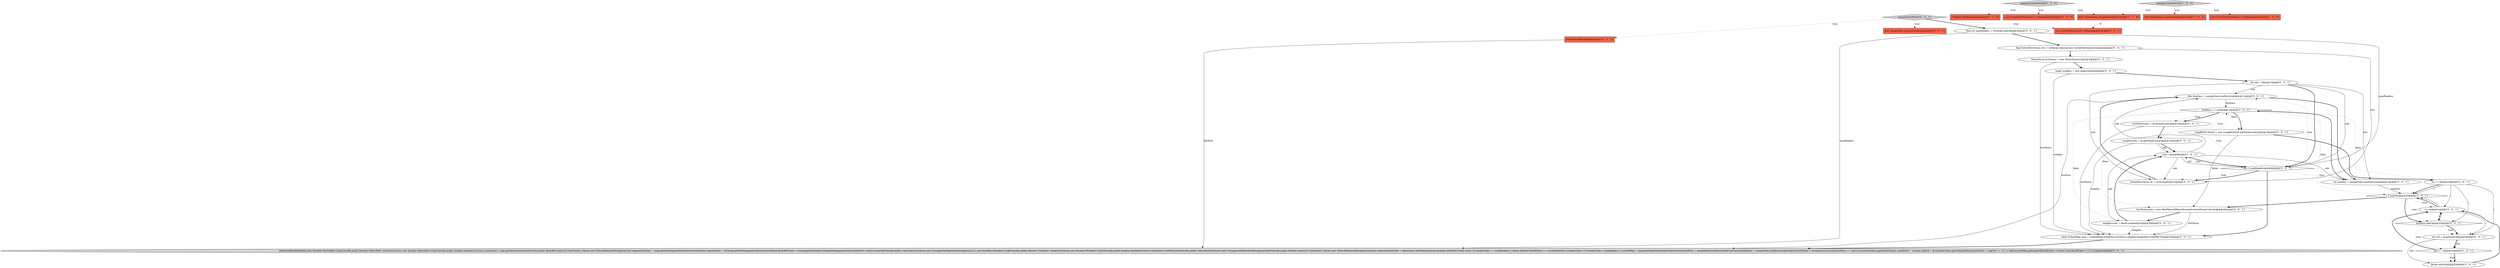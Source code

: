 digraph {
31 [style = filled, label = "final OrdinalMap map = OrdinalMap.build(this,liveTerms,weights,PackedInts.COMPACT)@@@33@@@['0', '0', '1']", fillcolor = white, shape = ellipse image = "AAA0AAABBB3BBB"];
28 [style = filled, label = "SortedDocValues dv = dvs(sub(@@@10@@@['0', '0', '1']", fillcolor = white, shape = ellipse image = "AAA0AAABBB3BBB"];
9 [style = filled, label = "TermsEnum liveTerms = new TermsEnum((((@@@5@@@['0', '0', '1']", fillcolor = white, shape = ellipse image = "AAA0AAABBB3BBB"];
5 [style = filled, label = "mergeSortedSetField['0', '1', '0']", fillcolor = lightgray, shape = diamond image = "AAA0AAABBB2BBB"];
33 [style = filled, label = "int ord = dv.getOrd(i)@@@23@@@['0', '0', '1']", fillcolor = white, shape = ellipse image = "AAA0AAABBB3BBB"];
11 [style = filled, label = "weights(sub( = dv.getValueCount()@@@15@@@['0', '0', '1']", fillcolor = white, shape = ellipse image = "AAA0AAABBB3BBB"];
15 [style = filled, label = "i++@@@21@@@['0', '0', '1']", fillcolor = white, shape = ellipse image = "AAA0AAABBB3BBB"];
1 [style = filled, label = "final MergeState mergeState@@@2@@@['1', '0', '0']", fillcolor = tomato, shape = box image = "AAA0AAABBB1BBB"];
27 [style = filled, label = "liveDocs == null@@@13@@@['0', '0', '1']", fillcolor = white, shape = diamond image = "AAA0AAABBB3BBB"];
29 [style = filled, label = "liveTerms(sub( = new BitsFilteredTermsEnum(dv.termsEnum(),bitset)@@@29@@@['0', '0', '1']", fillcolor = white, shape = ellipse image = "AAA0AAABBB3BBB"];
34 [style = filled, label = "final SortedDocValues dvs = toMerge.toArray(new SortedDocValues(((()@@@4@@@['0', '0', '1']", fillcolor = white, shape = ellipse image = "AAA0AAABBB3BBB"];
17 [style = filled, label = "mergeSortedField['0', '0', '1']", fillcolor = lightgray, shape = diamond image = "AAA0AAABBB3BBB"];
0 [style = filled, label = "List<SortedSetDocValues> toMerge@@@2@@@['1', '0', '0']", fillcolor = tomato, shape = box image = "AAA0AAABBB1BBB"];
30 [style = filled, label = "ord >= 0@@@24@@@['0', '0', '1']", fillcolor = white, shape = diamond image = "AAA0AAABBB3BBB"];
32 [style = filled, label = "long(( weights = new long((((@@@6@@@['0', '0', '1']", fillcolor = white, shape = ellipse image = "AAA0AAABBB3BBB"];
4 [style = filled, label = "List<SortedSetDocValues> toMerge@@@2@@@['0', '1', '0']", fillcolor = tomato, shape = box image = "AAA0AAABBB2BBB"];
6 [style = filled, label = "FieldInfo fieldInfo@@@2@@@['0', '1', '0']", fillcolor = tomato, shape = box image = "AAA0AAABBB2BBB"];
2 [style = filled, label = "final MergeState mergeState@@@2@@@['1', '1', '0']", fillcolor = tomato, shape = box image = "AAA0AAABBB1BBB"];
23 [style = filled, label = "Bits liveDocs = mergeState.liveDocs(sub(@@@11@@@['0', '0', '1']", fillcolor = white, shape = ellipse image = "AAA0AAABBB3BBB"];
22 [style = filled, label = "FieldInfo fieldInfo@@@2@@@['0', '0', '1']", fillcolor = tomato, shape = box image = "AAA0AAABBB3BBB"];
8 [style = filled, label = "LongBitSet bitset = new LongBitSet(dv.getValueCount())@@@18@@@['0', '0', '1']", fillcolor = white, shape = ellipse image = "AAA0AAABBB3BBB"];
24 [style = filled, label = "int i = 0@@@19@@@['0', '0', '1']", fillcolor = white, shape = ellipse image = "AAA0AAABBB3BBB"];
7 [style = filled, label = "int sub = 0@@@7@@@['0', '0', '1']", fillcolor = white, shape = ellipse image = "AAA0AAABBB3BBB"];
21 [style = filled, label = "i < maxDoc@@@20@@@['0', '0', '1']", fillcolor = white, shape = diamond image = "AAA0AAABBB3BBB"];
25 [style = filled, label = "final MergeState mergeState@@@2@@@['0', '0', '1']", fillcolor = tomato, shape = box image = "AAA0AAABBB3BBB"];
14 [style = filled, label = "sub++@@@9@@@['0', '0', '1']", fillcolor = white, shape = ellipse image = "AAA0AAABBB3BBB"];
3 [style = filled, label = "mergeSortedSetField['1', '0', '0']", fillcolor = lightgray, shape = diamond image = "AAA0AAABBB1BBB"];
35 [style = filled, label = "int maxDoc = mergeState.maxDocs(sub(@@@12@@@['0', '0', '1']", fillcolor = white, shape = ellipse image = "AAA0AAABBB3BBB"];
13 [style = filled, label = "addSortedField(fieldInfo,new Iterable<BytesRef>(){@Override public Iterator<BytesRef> iterator(){return new Iterator<BytesRef>(){@Override public boolean hasNext(){return currentOrd < map.getValueCount()}@Override public BytesRef next(){if (!hasNext()) {throw new NoSuchElementException()}int segmentNumber = map.getFirstSegmentNumber(currentOrd)int segmentOrd = (int)map.getFirstSegmentOrd(currentOrd)final BytesRef term = dvs(segmentNumber(.lookupOrd(segmentOrd)currentOrd++return term}@Override public void remove(){throw new UnsupportedOperationException()}}}},new Iterable<Number>(){@Override public Iterator<Number> iterator(){return new Iterator<Number>(){@Override public boolean hasNext(){return nextIsSet || setNext()}@Override public void remove(){throw new UnsupportedOperationException()}@Override public Number next(){if (!hasNext()) {throw new NoSuchElementException()}assert nextIsSetnextIsSet = falsereturn nextValue}private boolean setNext(){while (true) {if (readerUpto == numReaders) {return false}if (docIDUpto == currentMaxDoc) {readerUpto++if (readerUpto < numReaders) {currentMap = map.getGlobalOrds(readerUpto)currentLiveDocs = mergeState.liveDocs(readerUpto(currentMaxDoc = mergeState.maxDocs(readerUpto(}docIDUpto = 0continue}if (currentLiveDocs == null || currentLiveDocs.get(docIDUpto)) {nextIsSet = trueint segOrd = dvs(readerUpto(.getOrd(docIDUpto)nextValue = segOrd == -1? -1: (int)currentMap.get(segOrd)docIDUpto++return true}docIDUpto++}}}}})@@@34@@@['0', '0', '1']", fillcolor = lightgray, shape = ellipse image = "AAA0AAABBB3BBB"];
16 [style = filled, label = "liveDocs.get(i)@@@22@@@['0', '0', '1']", fillcolor = white, shape = diamond image = "AAA0AAABBB3BBB"];
12 [style = filled, label = "liveTerms(sub( = dv.termsEnum()@@@14@@@['0', '0', '1']", fillcolor = white, shape = ellipse image = "AAA0AAABBB3BBB"];
18 [style = filled, label = "bitset.set(ord)@@@25@@@['0', '0', '1']", fillcolor = white, shape = ellipse image = "AAA0AAABBB3BBB"];
10 [style = filled, label = "weights(sub( = bitset.cardinality()@@@30@@@['0', '0', '1']", fillcolor = white, shape = ellipse image = "AAA0AAABBB3BBB"];
19 [style = filled, label = "sub < numReaders@@@8@@@['0', '0', '1']", fillcolor = white, shape = diamond image = "AAA0AAABBB3BBB"];
20 [style = filled, label = "final int numReaders = toMerge.size()@@@3@@@['0', '0', '1']", fillcolor = white, shape = ellipse image = "AAA0AAABBB3BBB"];
26 [style = filled, label = "List<SortedDocValues> toMerge@@@2@@@['0', '0', '1']", fillcolor = tomato, shape = box image = "AAA0AAABBB3BBB"];
24->21 [style = bold, label=""];
29->31 [style = solid, label="liveTerms"];
10->14 [style = solid, label="sub"];
19->28 [style = bold, label=""];
3->1 [style = dotted, label="true"];
5->4 [style = dotted, label="true"];
24->16 [style = solid, label="i"];
27->12 [style = dotted, label="true"];
14->19 [style = bold, label=""];
24->15 [style = solid, label="i"];
27->21 [style = dotted, label="false"];
20->19 [style = solid, label="numReaders"];
19->23 [style = dotted, label="true"];
19->35 [style = dotted, label="true"];
19->28 [style = dotted, label="true"];
14->35 [style = solid, label="sub"];
32->7 [style = bold, label=""];
7->19 [style = bold, label=""];
27->8 [style = dotted, label="false"];
2->26 [style = dashed, label="0"];
24->33 [style = solid, label="i"];
15->21 [style = bold, label=""];
34->9 [style = bold, label=""];
21->15 [style = dotted, label="true"];
27->8 [style = bold, label=""];
27->10 [style = dotted, label="false"];
30->18 [style = dotted, label="true"];
27->11 [style = dotted, label="true"];
29->10 [style = bold, label=""];
23->13 [style = solid, label="liveDocs"];
17->22 [style = dotted, label="true"];
33->30 [style = solid, label="ord"];
9->32 [style = bold, label=""];
27->29 [style = dotted, label="false"];
15->16 [style = solid, label="i"];
10->14 [style = bold, label=""];
18->15 [style = bold, label=""];
15->33 [style = solid, label="i"];
16->30 [style = dotted, label="true"];
30->18 [style = bold, label=""];
8->29 [style = solid, label="bitset"];
21->16 [style = bold, label=""];
28->23 [style = bold, label=""];
17->20 [style = bold, label=""];
23->27 [style = solid, label="liveDocs"];
27->24 [style = dotted, label="false"];
11->14 [style = bold, label=""];
35->27 [style = bold, label=""];
7->19 [style = solid, label="sub"];
7->23 [style = solid, label="sub"];
23->35 [style = bold, label=""];
35->21 [style = solid, label="maxDoc"];
7->28 [style = solid, label="sub"];
32->31 [style = solid, label="weights"];
22->13 [style = solid, label="fieldInfo"];
34->28 [style = solid, label="dvs"];
15->21 [style = solid, label="i"];
8->24 [style = bold, label=""];
17->26 [style = dotted, label="true"];
21->16 [style = dotted, label="true"];
31->13 [style = bold, label=""];
14->19 [style = solid, label="sub"];
5->2 [style = dotted, label="true"];
14->28 [style = solid, label="sub"];
20->34 [style = bold, label=""];
24->21 [style = solid, label="i"];
12->31 [style = solid, label="liveTerms"];
27->12 [style = bold, label=""];
30->15 [style = bold, label=""];
16->33 [style = dotted, label="true"];
10->31 [style = solid, label="weights"];
16->15 [style = bold, label=""];
16->33 [style = bold, label=""];
19->14 [style = dotted, label="true"];
21->29 [style = bold, label=""];
9->31 [style = solid, label="liveTerms"];
14->23 [style = solid, label="sub"];
3->0 [style = dotted, label="true"];
5->6 [style = dotted, label="true"];
33->30 [style = bold, label=""];
3->2 [style = dotted, label="true"];
20->13 [style = solid, label="numReaders"];
11->31 [style = solid, label="weights"];
7->35 [style = solid, label="sub"];
12->11 [style = bold, label=""];
19->31 [style = bold, label=""];
33->18 [style = solid, label="ord"];
19->27 [style = dotted, label="true"];
17->25 [style = dotted, label="true"];
11->14 [style = solid, label="sub"];
}
